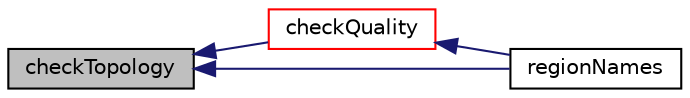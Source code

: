 digraph "checkTopology"
{
  bgcolor="transparent";
  edge [fontname="Helvetica",fontsize="10",labelfontname="Helvetica",labelfontsize="10"];
  node [fontname="Helvetica",fontsize="10",shape=record];
  rankdir="LR";
  Node1 [label="checkTopology",height=0.2,width=0.4,color="black", fillcolor="grey75", style="filled", fontcolor="black"];
  Node1 -> Node2 [dir="back",color="midnightblue",fontsize="10",style="solid",fontname="Helvetica"];
  Node2 [label="checkQuality",height=0.2,width=0.4,color="red",URL="$a02340.html#af41c23f2003dc43b625b4a78141ad3ff",tooltip="Check triangle quality. "];
  Node2 -> Node3 [dir="back",color="midnightblue",fontsize="10",style="solid",fontname="Helvetica"];
  Node3 [label="regionNames",height=0.2,width=0.4,color="black",URL="$a02340.html#a0dc1c3a7eab469ca542770f4dce82bee"];
  Node1 -> Node3 [dir="back",color="midnightblue",fontsize="10",style="solid",fontname="Helvetica"];
}
